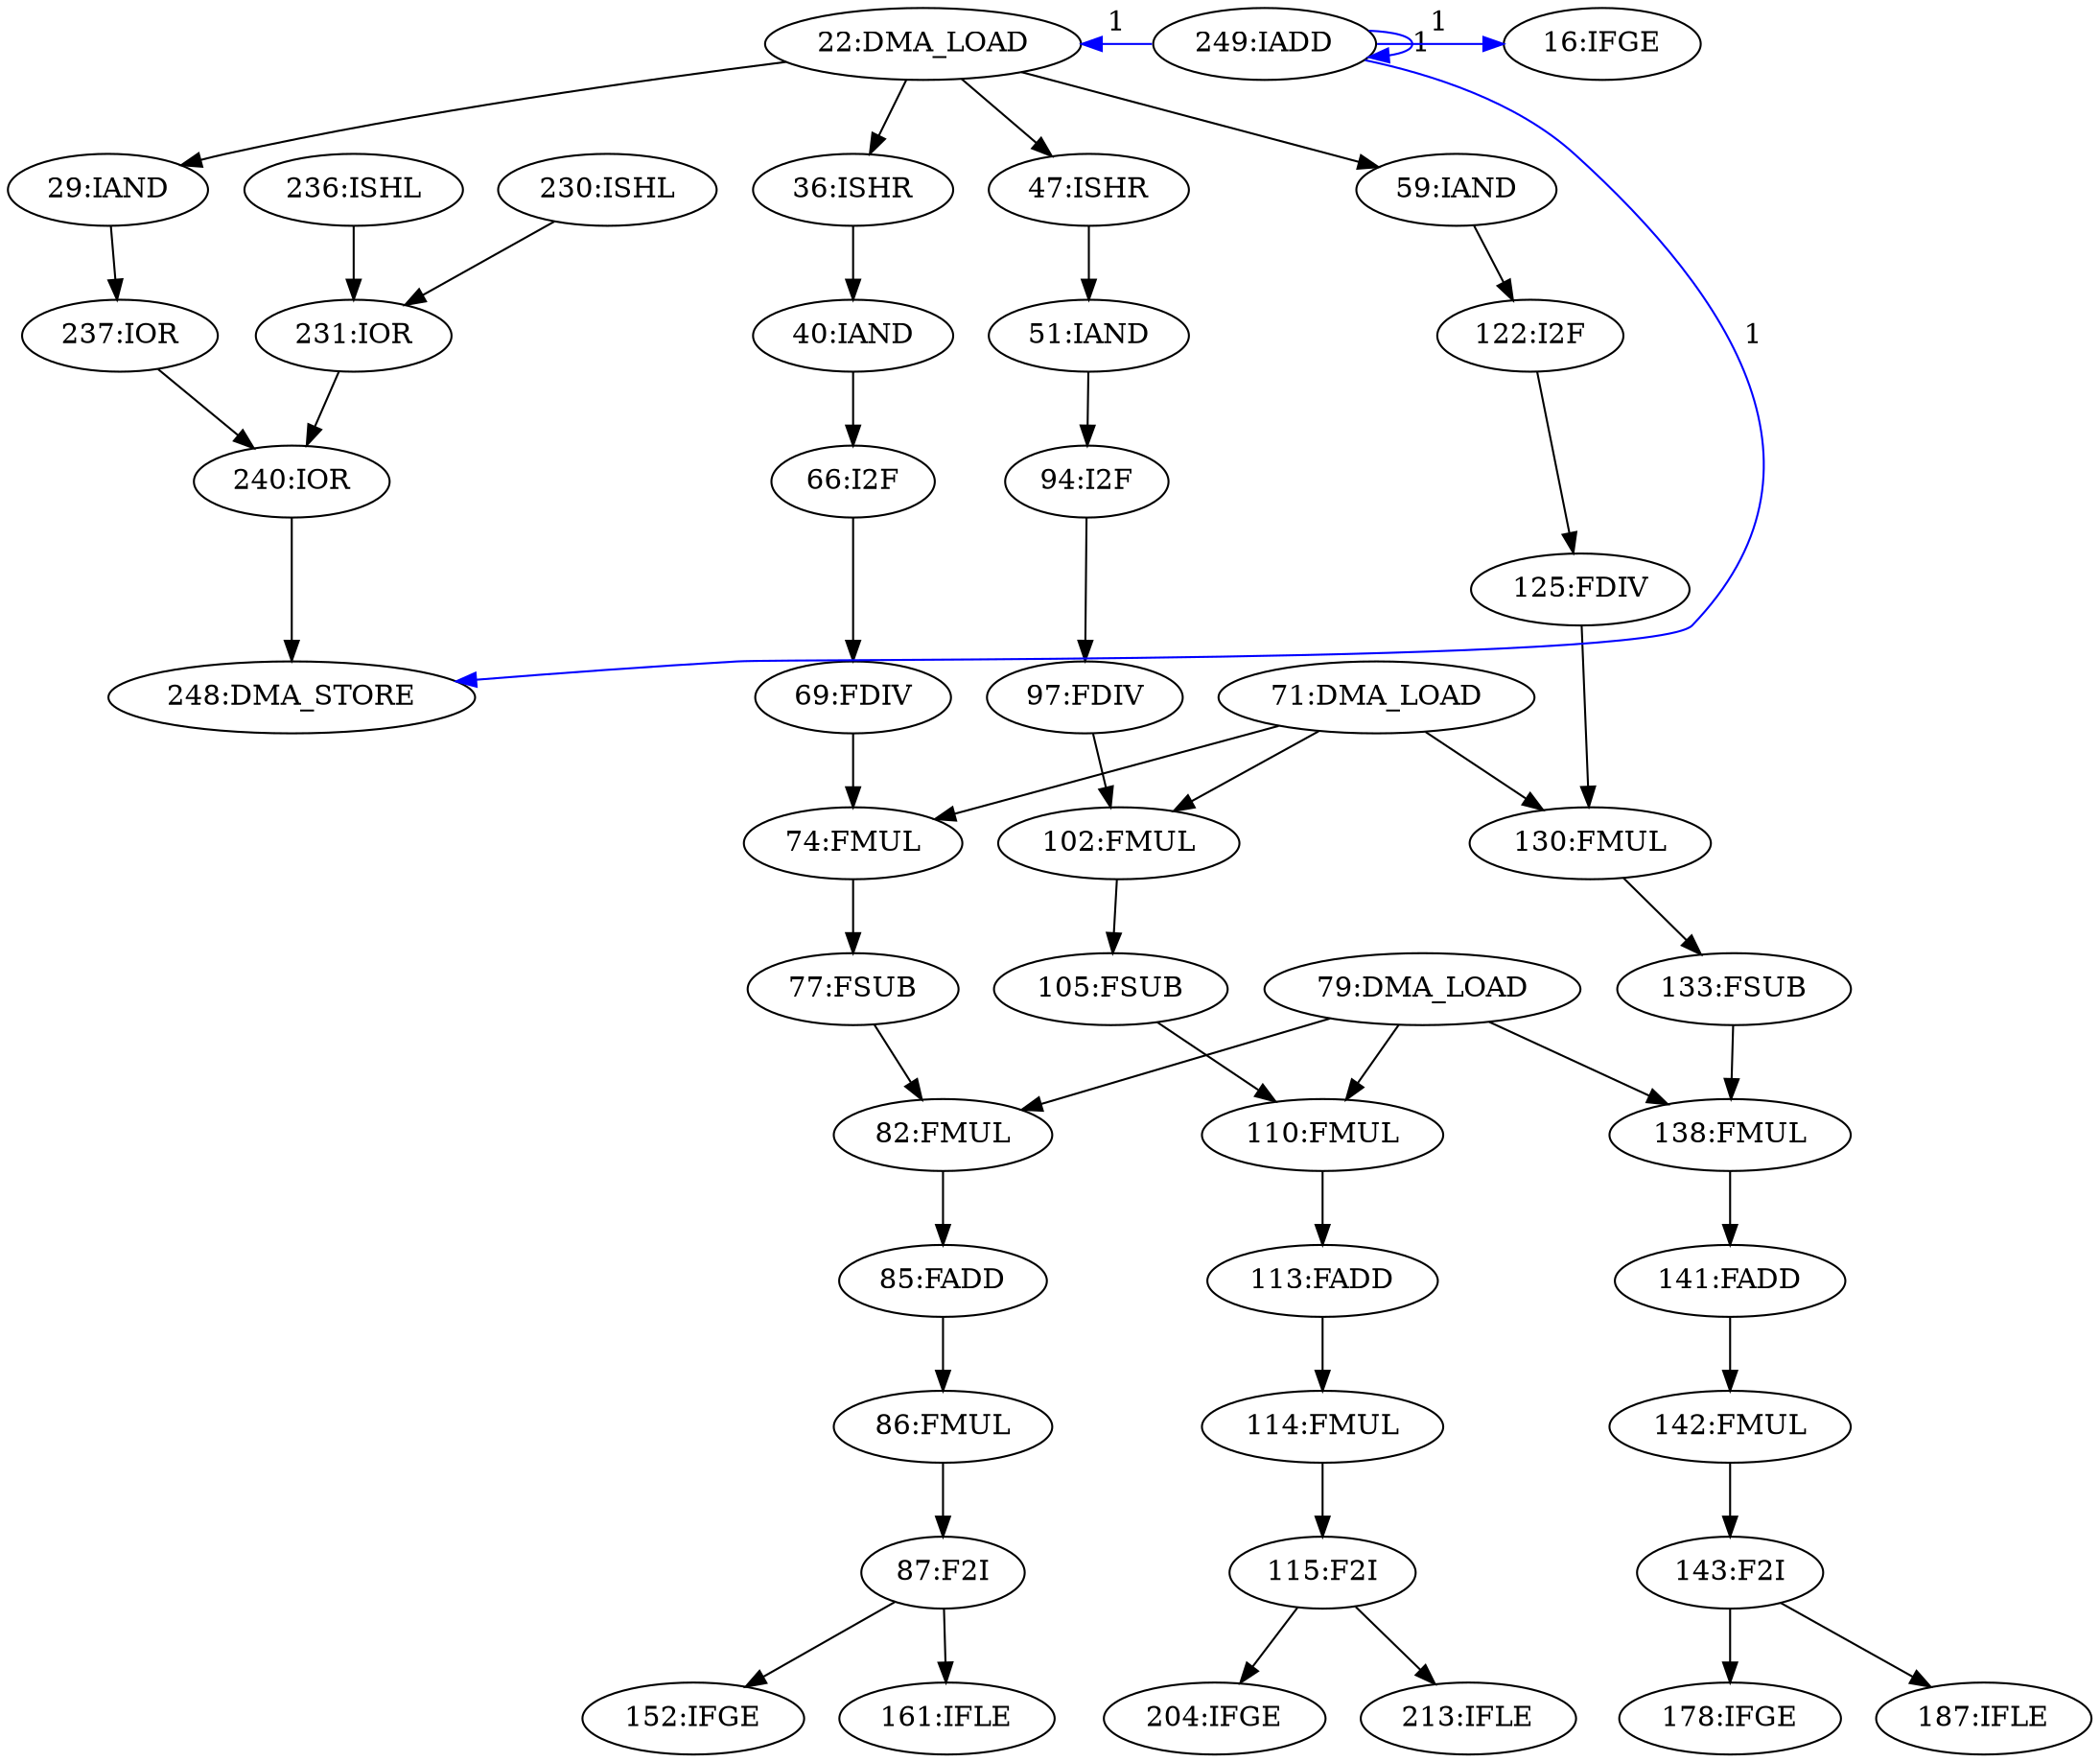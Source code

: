 digraph depgraph {
n0 [label="133:FSUB"];
n1 [label="130:FMUL"];
n1 -> n0;
n2 [label="86:FMUL"];
n3 [label="85:FADD"];
n3 -> n2;
n4 [label="102:FMUL"];
n5 [label="97:FDIV"];
n5 -> n4;
n6 [label="71:DMA_LOAD"];
n6 -> n4;
n7 [label="204:IFGE"];
n8 [label="115:F2I"];
n8 -> n7;
n9 [label="114:FMUL"];
n10 [label="113:FADD"];
n10 -> n9;
n11 [label="125:FDIV"];
n12 [label="122:I2F"];
n12 -> n11;
n13 [label="94:I2F"];
n14 [label="51:IAND"];
n14 -> n13;
n15 [label="110:FMUL"];
n15 -> n10;
n16 [label="152:IFGE"];
n17 [label="87:F2I"];
n17 -> n16;
n18 [label="47:ISHR"];
n19 [label="22:DMA_LOAD"];
n19 -> n18;
n18 -> n14;
n20 [label="36:ISHR"];
n19 -> n20;
n13 -> n5;
n21 [label="40:IAND"];
n20 -> n21;
n22 [label="240:IOR"];
n23 [label="237:IOR"];
n23 -> n22;
n24 [label="231:IOR"];
n24 -> n22;
n25 [label="69:FDIV"];
n26 [label="66:I2F"];
n26 -> n25;
n27 [label="178:IFGE"];
n28 [label="143:F2I"];
n28 -> n27;
n9 -> n8;
n29 [label="29:IAND"];
n19 -> n29;
n30 [label="187:IFLE"];
n28 -> n30;
n31 [label="213:IFLE"];
n8 -> n31;
n32 [label="105:FSUB"];
n4 -> n32;
n21 -> n26;
n33 [label="230:ISHL"];
n33 -> n24;
n34 [label="236:ISHL"];
n34 -> n24;
n35 [label="59:IAND"];
n19 -> n35;
n36 [label="82:FMUL"];
n37 [label="77:FSUB"];
n37 -> n36;
n38 [label="79:DMA_LOAD"];
n38 -> n36;
n2 -> n17;
n39 [label="74:FMUL"];
n25 -> n39;
n6 -> n39;
n40 [label="138:FMUL"];
n0 -> n40;
n38 -> n40;
n36 -> n3;
n29 -> n23;
n41 [label="161:IFLE"];
n17 -> n41;
n42 [label="248:DMA_STORE"];
n22 -> n42;
n32 -> n15;
n38 -> n15;
n35 -> n12;
n43 [label="142:FMUL"];
n43 -> n28;
n11 -> n1;
n6 -> n1;
n44 [label="141:FADD"];
n40 -> n44;
n39 -> n37;
n44 -> n43;
n45 [label="249:IADD"];
n45 -> n19 [constraint=false,color=blue,label="1"];
n46 [label="16:IFGE"];
n45 -> n46 [constraint=false,color=blue,label="1"];
n45 -> n42 [constraint=false,color=blue,label="1"];
n45 -> n45 [constraint=false,color=blue,label="1"];
}